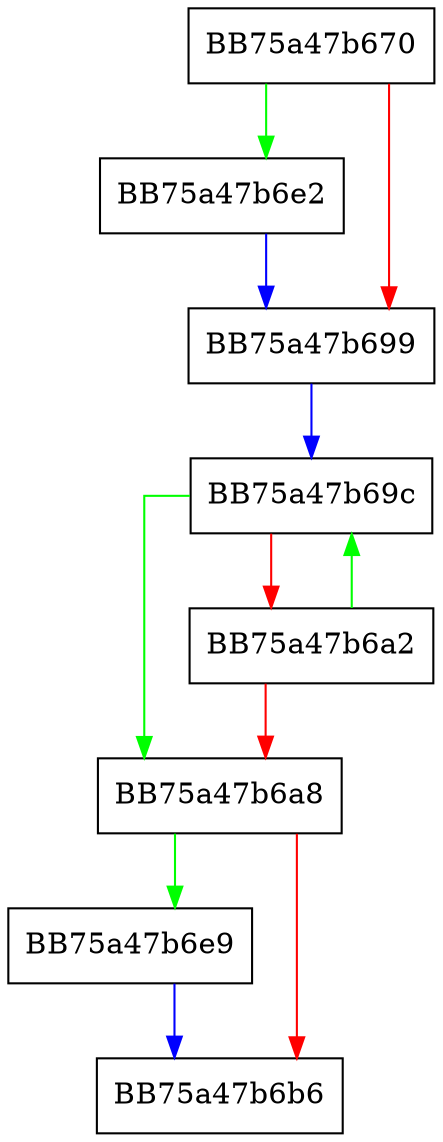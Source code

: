 digraph Analyze {
  node [shape="box"];
  graph [splines=ortho];
  BB75a47b670 -> BB75a47b6e2 [color="green"];
  BB75a47b670 -> BB75a47b699 [color="red"];
  BB75a47b699 -> BB75a47b69c [color="blue"];
  BB75a47b69c -> BB75a47b6a8 [color="green"];
  BB75a47b69c -> BB75a47b6a2 [color="red"];
  BB75a47b6a2 -> BB75a47b69c [color="green"];
  BB75a47b6a2 -> BB75a47b6a8 [color="red"];
  BB75a47b6a8 -> BB75a47b6e9 [color="green"];
  BB75a47b6a8 -> BB75a47b6b6 [color="red"];
  BB75a47b6e2 -> BB75a47b699 [color="blue"];
  BB75a47b6e9 -> BB75a47b6b6 [color="blue"];
}
